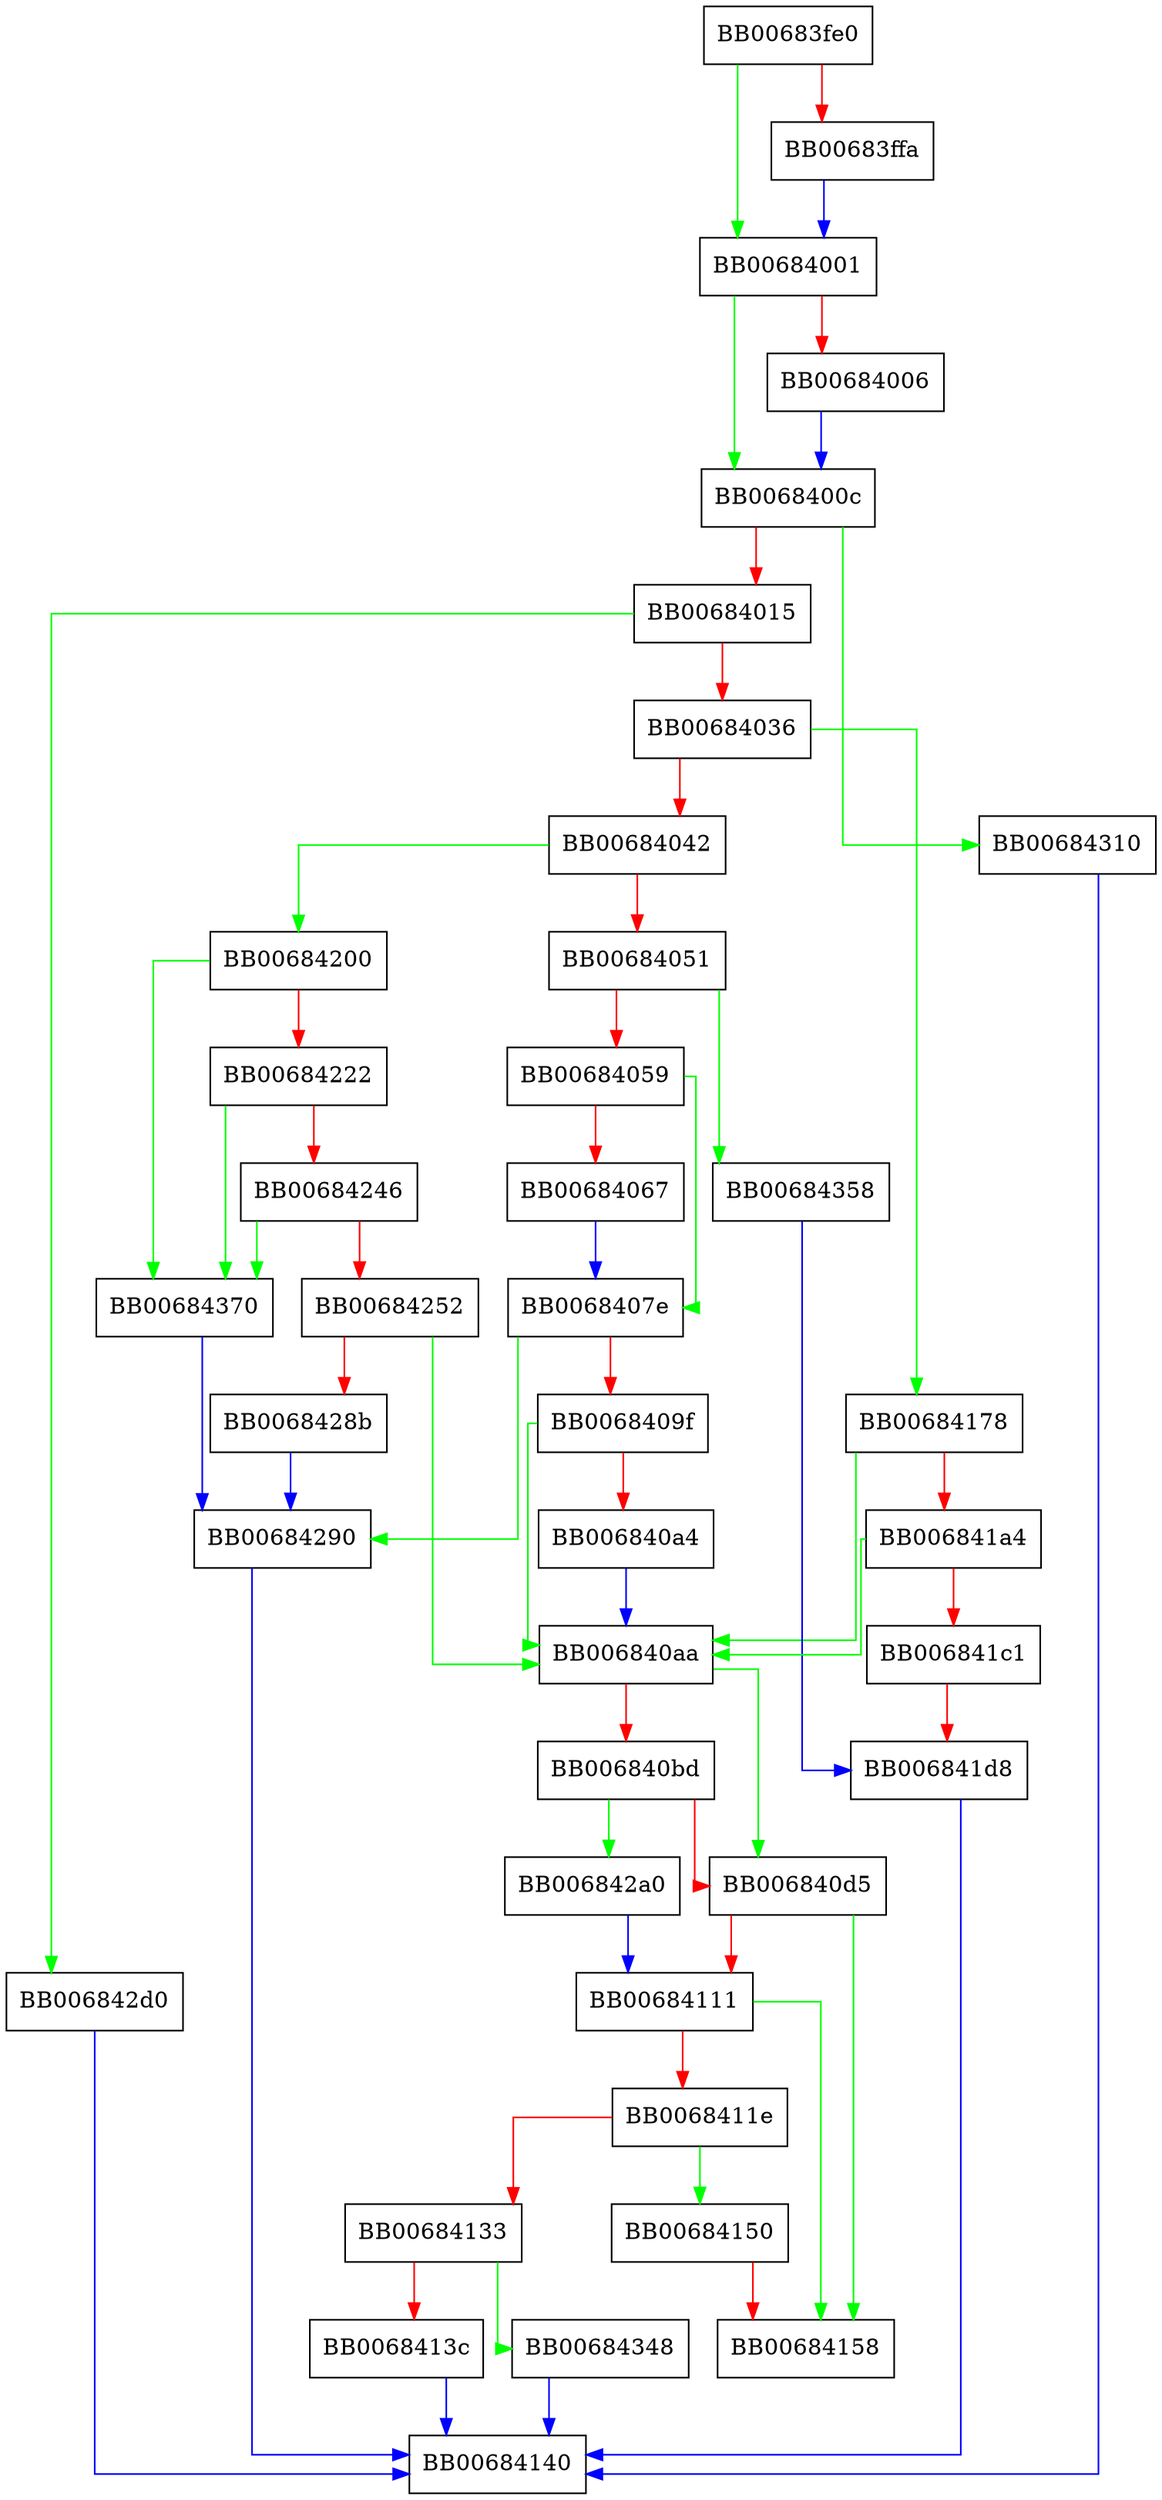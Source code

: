 digraph X509_digest_sig {
  node [shape="box"];
  graph [splines=ortho];
  BB00683fe0 -> BB00684001 [color="green"];
  BB00683fe0 -> BB00683ffa [color="red"];
  BB00683ffa -> BB00684001 [color="blue"];
  BB00684001 -> BB0068400c [color="green"];
  BB00684001 -> BB00684006 [color="red"];
  BB00684006 -> BB0068400c [color="blue"];
  BB0068400c -> BB00684310 [color="green"];
  BB0068400c -> BB00684015 [color="red"];
  BB00684015 -> BB006842d0 [color="green"];
  BB00684015 -> BB00684036 [color="red"];
  BB00684036 -> BB00684178 [color="green"];
  BB00684036 -> BB00684042 [color="red"];
  BB00684042 -> BB00684200 [color="green"];
  BB00684042 -> BB00684051 [color="red"];
  BB00684051 -> BB00684358 [color="green"];
  BB00684051 -> BB00684059 [color="red"];
  BB00684059 -> BB0068407e [color="green"];
  BB00684059 -> BB00684067 [color="red"];
  BB00684067 -> BB0068407e [color="blue"];
  BB0068407e -> BB00684290 [color="green"];
  BB0068407e -> BB0068409f [color="red"];
  BB0068409f -> BB006840aa [color="green"];
  BB0068409f -> BB006840a4 [color="red"];
  BB006840a4 -> BB006840aa [color="blue"];
  BB006840aa -> BB006840d5 [color="green"];
  BB006840aa -> BB006840bd [color="red"];
  BB006840bd -> BB006842a0 [color="green"];
  BB006840bd -> BB006840d5 [color="red"];
  BB006840d5 -> BB00684158 [color="green"];
  BB006840d5 -> BB00684111 [color="red"];
  BB00684111 -> BB00684158 [color="green"];
  BB00684111 -> BB0068411e [color="red"];
  BB0068411e -> BB00684150 [color="green"];
  BB0068411e -> BB00684133 [color="red"];
  BB00684133 -> BB00684348 [color="green"];
  BB00684133 -> BB0068413c [color="red"];
  BB0068413c -> BB00684140 [color="blue"];
  BB00684150 -> BB00684158 [color="red"];
  BB00684178 -> BB006840aa [color="green"];
  BB00684178 -> BB006841a4 [color="red"];
  BB006841a4 -> BB006840aa [color="green"];
  BB006841a4 -> BB006841c1 [color="red"];
  BB006841c1 -> BB006841d8 [color="red"];
  BB006841d8 -> BB00684140 [color="blue"];
  BB00684200 -> BB00684370 [color="green"];
  BB00684200 -> BB00684222 [color="red"];
  BB00684222 -> BB00684370 [color="green"];
  BB00684222 -> BB00684246 [color="red"];
  BB00684246 -> BB00684370 [color="green"];
  BB00684246 -> BB00684252 [color="red"];
  BB00684252 -> BB006840aa [color="green"];
  BB00684252 -> BB0068428b [color="red"];
  BB0068428b -> BB00684290 [color="blue"];
  BB00684290 -> BB00684140 [color="blue"];
  BB006842a0 -> BB00684111 [color="blue"];
  BB006842d0 -> BB00684140 [color="blue"];
  BB00684310 -> BB00684140 [color="blue"];
  BB00684348 -> BB00684140 [color="blue"];
  BB00684358 -> BB006841d8 [color="blue"];
  BB00684370 -> BB00684290 [color="blue"];
}